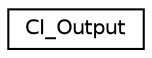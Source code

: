 digraph "Graphical Class Hierarchy"
{
  edge [fontname="Helvetica",fontsize="10",labelfontname="Helvetica",labelfontsize="10"];
  node [fontname="Helvetica",fontsize="10",shape=record];
  rankdir="LR";
  Node1 [label="CI_Output",height=0.2,width=0.4,color="black", fillcolor="white", style="filled",URL="$class_c_i___output.html"];
}
